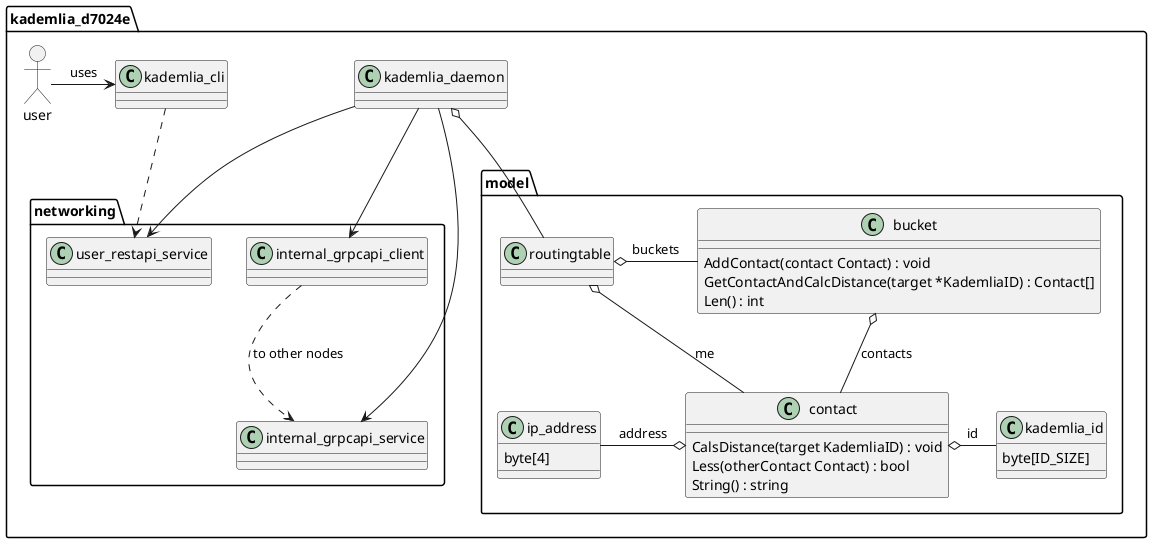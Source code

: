 @startuml class_general_organisation
allowmixing
package kademlia_d7024e {
    class kademlia_cli

    class kademlia_daemon

    package networking {
        class user_restapi_service
        class internal_grpcapi_service
        class internal_grpcapi_client

        internal_grpcapi_client ..> internal_grpcapi_service : to other nodes    
    }

    package model{
        class bucket {
            AddContact(contact Contact) : void
            GetContactAndCalcDistance(target *KademliaID) : Contact[]
            Len() : int
        }
        class contact {
            CalsDistance(target KademliaID) : void
            Less(otherContact Contact) : bool
            String() : string
        }
        class kademlia_id{
            byte[ID_SIZE]
        }

        class routingtable

        class ip_address{
            byte[4]
        }

        routingtable o- bucket : buckets
        routingtable o- contact : me
        bucket o-- contact : contacts
        contact o-kademlia_id : id
        contact o-left- ip_address : address
    }

    actor user 
    user -> kademlia_cli : uses
    kademlia_cli ..> user_restapi_service
    kademlia_daemon --> user_restapi_service
    kademlia_daemon --> internal_grpcapi_client
    kademlia_daemon --> internal_grpcapi_service
    kademlia_daemon o-- routingtable

}

@enduml
